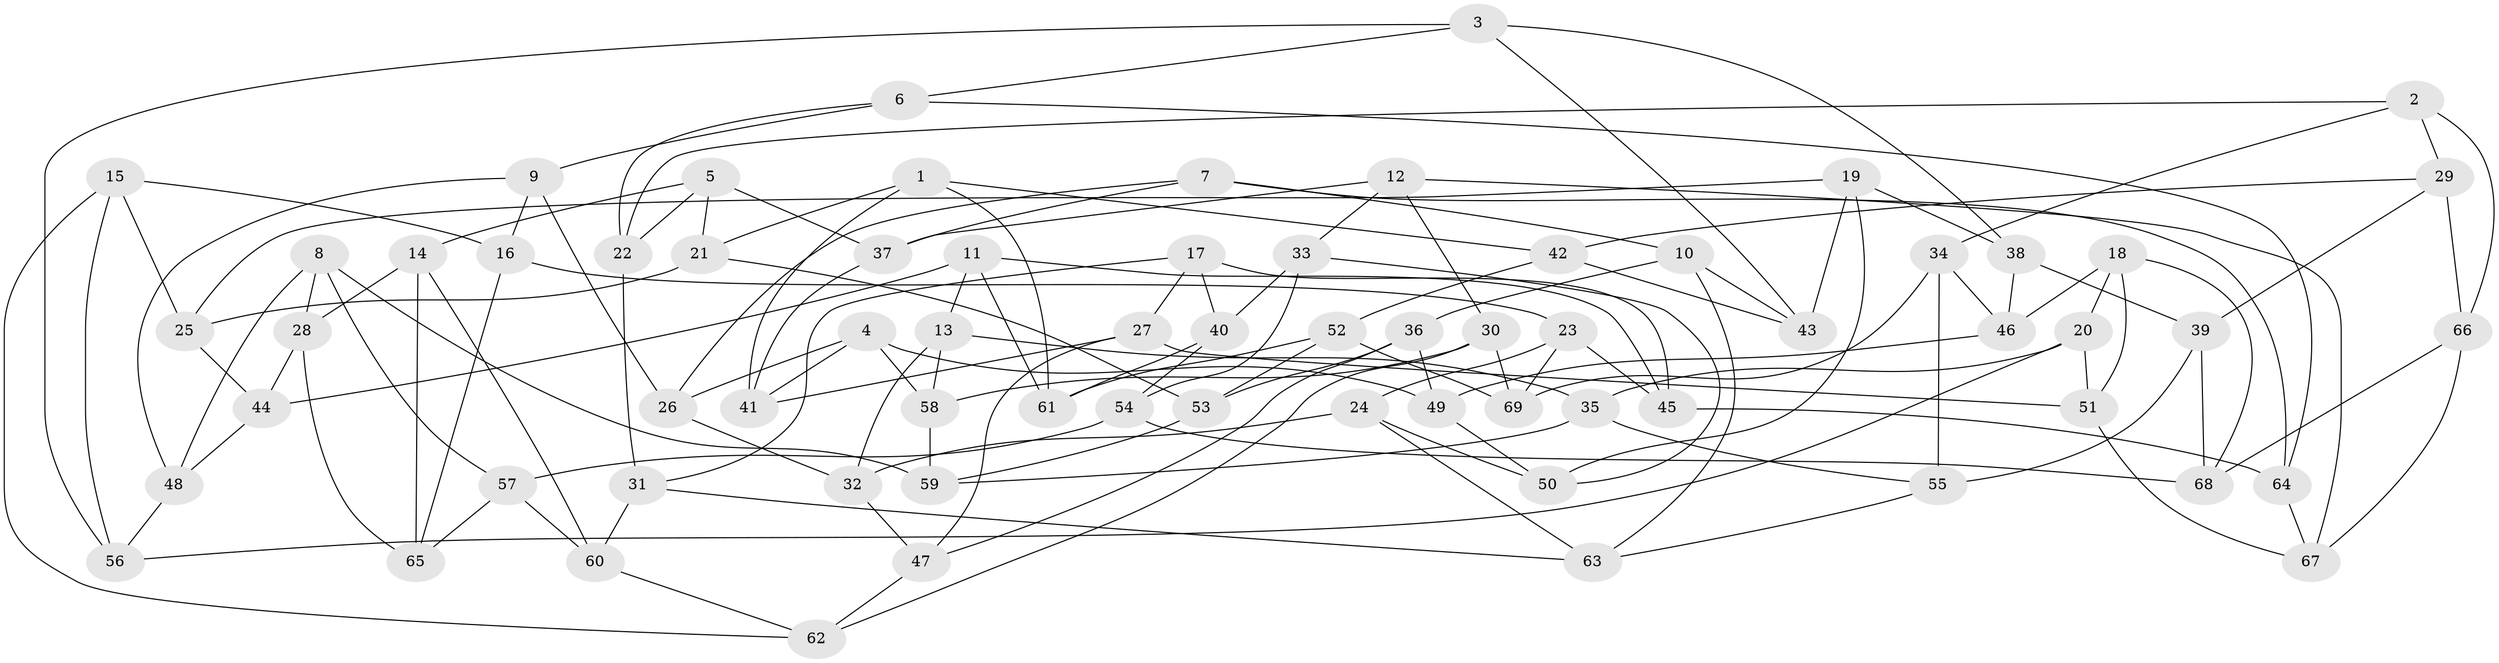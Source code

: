 // coarse degree distribution, {3: 0.3, 4: 0.2, 2: 0.1, 5: 0.15, 6: 0.1, 9: 0.05, 7: 0.05, 11: 0.05}
// Generated by graph-tools (version 1.1) at 2025/04/03/04/25 22:04:08]
// undirected, 69 vertices, 138 edges
graph export_dot {
graph [start="1"]
  node [color=gray90,style=filled];
  1;
  2;
  3;
  4;
  5;
  6;
  7;
  8;
  9;
  10;
  11;
  12;
  13;
  14;
  15;
  16;
  17;
  18;
  19;
  20;
  21;
  22;
  23;
  24;
  25;
  26;
  27;
  28;
  29;
  30;
  31;
  32;
  33;
  34;
  35;
  36;
  37;
  38;
  39;
  40;
  41;
  42;
  43;
  44;
  45;
  46;
  47;
  48;
  49;
  50;
  51;
  52;
  53;
  54;
  55;
  56;
  57;
  58;
  59;
  60;
  61;
  62;
  63;
  64;
  65;
  66;
  67;
  68;
  69;
  1 -- 42;
  1 -- 61;
  1 -- 21;
  1 -- 41;
  2 -- 34;
  2 -- 29;
  2 -- 66;
  2 -- 22;
  3 -- 43;
  3 -- 56;
  3 -- 6;
  3 -- 38;
  4 -- 41;
  4 -- 49;
  4 -- 26;
  4 -- 58;
  5 -- 21;
  5 -- 14;
  5 -- 37;
  5 -- 22;
  6 -- 64;
  6 -- 9;
  6 -- 22;
  7 -- 10;
  7 -- 26;
  7 -- 37;
  7 -- 64;
  8 -- 59;
  8 -- 48;
  8 -- 28;
  8 -- 57;
  9 -- 26;
  9 -- 48;
  9 -- 16;
  10 -- 63;
  10 -- 36;
  10 -- 43;
  11 -- 13;
  11 -- 45;
  11 -- 61;
  11 -- 44;
  12 -- 67;
  12 -- 33;
  12 -- 30;
  12 -- 37;
  13 -- 58;
  13 -- 35;
  13 -- 32;
  14 -- 28;
  14 -- 65;
  14 -- 60;
  15 -- 56;
  15 -- 16;
  15 -- 25;
  15 -- 62;
  16 -- 23;
  16 -- 65;
  17 -- 31;
  17 -- 40;
  17 -- 27;
  17 -- 45;
  18 -- 46;
  18 -- 68;
  18 -- 51;
  18 -- 20;
  19 -- 25;
  19 -- 38;
  19 -- 50;
  19 -- 43;
  20 -- 51;
  20 -- 56;
  20 -- 35;
  21 -- 53;
  21 -- 25;
  22 -- 31;
  23 -- 69;
  23 -- 24;
  23 -- 45;
  24 -- 32;
  24 -- 63;
  24 -- 50;
  25 -- 44;
  26 -- 32;
  27 -- 51;
  27 -- 41;
  27 -- 47;
  28 -- 65;
  28 -- 44;
  29 -- 42;
  29 -- 39;
  29 -- 66;
  30 -- 58;
  30 -- 62;
  30 -- 69;
  31 -- 60;
  31 -- 63;
  32 -- 47;
  33 -- 40;
  33 -- 50;
  33 -- 54;
  34 -- 46;
  34 -- 69;
  34 -- 55;
  35 -- 55;
  35 -- 59;
  36 -- 49;
  36 -- 53;
  36 -- 47;
  37 -- 41;
  38 -- 39;
  38 -- 46;
  39 -- 55;
  39 -- 68;
  40 -- 54;
  40 -- 61;
  42 -- 43;
  42 -- 52;
  44 -- 48;
  45 -- 64;
  46 -- 49;
  47 -- 62;
  48 -- 56;
  49 -- 50;
  51 -- 67;
  52 -- 53;
  52 -- 61;
  52 -- 69;
  53 -- 59;
  54 -- 68;
  54 -- 57;
  55 -- 63;
  57 -- 65;
  57 -- 60;
  58 -- 59;
  60 -- 62;
  64 -- 67;
  66 -- 67;
  66 -- 68;
}

